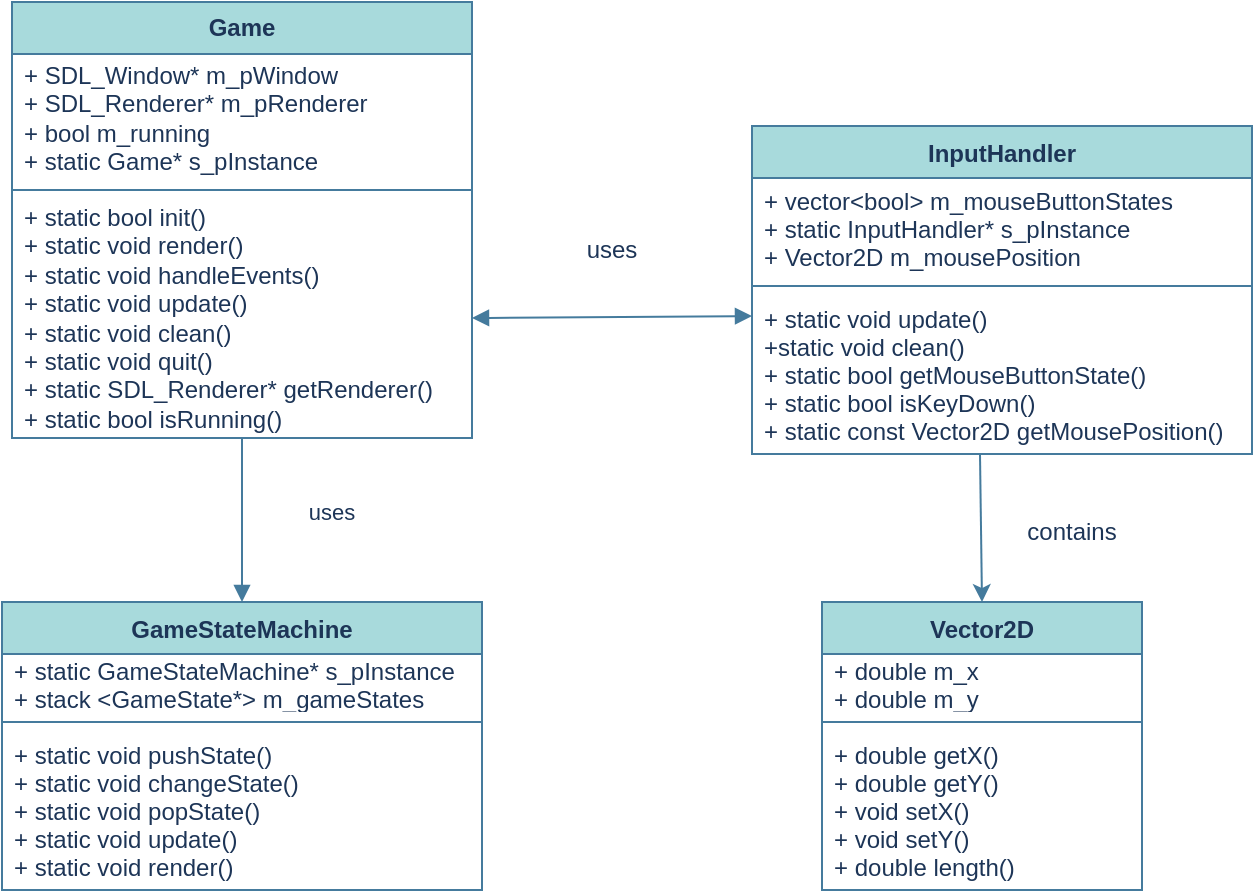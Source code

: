 <mxfile>
    <diagram id="kzSkmYJDmj3nojiU0u4o" name="Page-1">
        <mxGraphModel dx="857" dy="459" grid="1" gridSize="10" guides="1" tooltips="1" connect="1" arrows="1" fold="1" page="1" pageScale="1" pageWidth="1654" pageHeight="1169" background="#FFFFFF" math="0" shadow="0">
            <root>
                <mxCell id="0"/>
                <mxCell id="1" parent="0"/>
                <mxCell id="Ja4RdyoNQm9fj4kVBd8g-1" value="Game" style="swimlane;fontStyle=1;align=center;verticalAlign=middle;childLayout=stackLayout;horizontal=1;startSize=26;horizontalStack=0;resizeParent=1;resizeParentMax=0;resizeLast=0;collapsible=1;marginBottom=0;whiteSpace=wrap;fillColor=#A8DADC;strokeColor=#457B9D;fontColor=#1D3557;" parent="1" vertex="1">
                    <mxGeometry x="210" y="130" width="230" height="218" as="geometry"/>
                </mxCell>
                <mxCell id="Ja4RdyoNQm9fj4kVBd8g-2" value="+ SDL_Window* m_pWindow&#10;+ SDL_Renderer* m_pRenderer&#10;+ bool m_running&#10;+ static Game* s_pInstance" style="text;strokeColor=none;fillColor=none;align=left;verticalAlign=middle;spacingLeft=4;spacingRight=4;overflow=hidden;rotatable=0;points=[[0,0.5],[1,0.5]];portConstraint=eastwest;whiteSpace=wrap;fontColor=#1D3557;" parent="Ja4RdyoNQm9fj4kVBd8g-1" vertex="1">
                    <mxGeometry y="26" width="230" height="64" as="geometry"/>
                </mxCell>
                <mxCell id="Ja4RdyoNQm9fj4kVBd8g-3" value="" style="line;strokeWidth=1;fillColor=none;align=left;verticalAlign=middle;spacingTop=-1;spacingLeft=3;spacingRight=3;rotatable=0;labelPosition=right;points=[];portConstraint=eastwest;whiteSpace=wrap;labelBackgroundColor=#F1FAEE;strokeColor=#457B9D;fontColor=#1D3557;" parent="Ja4RdyoNQm9fj4kVBd8g-1" vertex="1">
                    <mxGeometry y="90" width="230" height="8" as="geometry"/>
                </mxCell>
                <mxCell id="Ja4RdyoNQm9fj4kVBd8g-4" value="+ static bool init()&#10;+ static void render()&#10;+ static void handleEvents()&#10;+ static void update()&#10;+ static void clean()&#10;+ static void quit()&#10;+ static SDL_Renderer* getRenderer()&#10;+ static bool isRunning()" style="text;strokeColor=none;fillColor=none;align=left;verticalAlign=middle;spacingLeft=4;spacingRight=4;overflow=hidden;rotatable=0;points=[[0,0.5],[1,0.5]];portConstraint=eastwest;whiteSpace=wrap;fontColor=#1D3557;" parent="Ja4RdyoNQm9fj4kVBd8g-1" vertex="1">
                    <mxGeometry y="98" width="230" height="120" as="geometry"/>
                </mxCell>
                <mxCell id="ieMhluZSxVRTjWrlqm2N-1" value="InputHandler" style="swimlane;fontStyle=1;align=center;verticalAlign=middle;childLayout=stackLayout;horizontal=1;startSize=26;horizontalStack=0;resizeParent=1;resizeParentMax=0;resizeLast=0;collapsible=1;marginBottom=0;fillColor=#A8DADC;strokeColor=#457B9D;fontColor=#1D3557;" parent="1" vertex="1">
                    <mxGeometry x="580" y="192" width="250" height="164" as="geometry"/>
                </mxCell>
                <mxCell id="ieMhluZSxVRTjWrlqm2N-2" value="+ vector&lt;bool&gt; m_mouseButtonStates&#10;+ static InputHandler* s_pInstance&#10;+ Vector2D m_mousePosition" style="text;strokeColor=none;fillColor=none;align=left;verticalAlign=middle;spacingLeft=4;spacingRight=4;overflow=hidden;rotatable=0;points=[[0,0.5],[1,0.5]];portConstraint=eastwest;fontColor=#1D3557;" parent="ieMhluZSxVRTjWrlqm2N-1" vertex="1">
                    <mxGeometry y="26" width="250" height="50" as="geometry"/>
                </mxCell>
                <mxCell id="ieMhluZSxVRTjWrlqm2N-3" value="" style="line;strokeWidth=1;fillColor=none;align=left;verticalAlign=middle;spacingTop=-1;spacingLeft=3;spacingRight=3;rotatable=0;labelPosition=right;points=[];portConstraint=eastwest;labelBackgroundColor=#F1FAEE;strokeColor=#457B9D;fontColor=#1D3557;" parent="ieMhluZSxVRTjWrlqm2N-1" vertex="1">
                    <mxGeometry y="76" width="250" height="8" as="geometry"/>
                </mxCell>
                <mxCell id="ieMhluZSxVRTjWrlqm2N-4" value="+ static void update()&#10;+static void clean()&#10;+ static bool getMouseButtonState()&#10;+ static bool isKeyDown()&#10;+ static const Vector2D getMousePosition()" style="text;strokeColor=none;fillColor=none;align=left;verticalAlign=middle;spacingLeft=4;spacingRight=4;overflow=hidden;rotatable=0;points=[[0,0.5],[1,0.5]];portConstraint=eastwest;fontColor=#1D3557;" parent="ieMhluZSxVRTjWrlqm2N-1" vertex="1">
                    <mxGeometry y="84" width="250" height="80" as="geometry"/>
                </mxCell>
                <mxCell id="ieMhluZSxVRTjWrlqm2N-7" value="" style="endArrow=block;startArrow=block;endFill=1;startFill=1;html=1;rounded=0;entryX=0;entryY=0.138;entryDx=0;entryDy=0;entryPerimeter=0;labelBackgroundColor=#F1FAEE;strokeColor=#457B9D;fontColor=#1D3557;exitX=1;exitY=0.5;exitDx=0;exitDy=0;" parent="1" source="Ja4RdyoNQm9fj4kVBd8g-4" target="ieMhluZSxVRTjWrlqm2N-4" edge="1">
                    <mxGeometry width="160" relative="1" as="geometry">
                        <mxPoint x="440" y="270" as="sourcePoint"/>
                        <mxPoint x="600" y="270" as="targetPoint"/>
                    </mxGeometry>
                </mxCell>
                <mxCell id="ieMhluZSxVRTjWrlqm2N-9" value="uses" style="text;html=1;strokeColor=none;fillColor=none;align=center;verticalAlign=middle;whiteSpace=wrap;rounded=0;fontColor=#1D3557;" parent="1" vertex="1">
                    <mxGeometry x="480" y="239" width="60" height="30" as="geometry"/>
                </mxCell>
                <mxCell id="ieMhluZSxVRTjWrlqm2N-10" value="Vector2D" style="swimlane;fontStyle=1;align=center;verticalAlign=top;childLayout=stackLayout;horizontal=1;startSize=26;horizontalStack=0;resizeParent=1;resizeParentMax=0;resizeLast=0;collapsible=1;marginBottom=0;fillColor=#A8DADC;strokeColor=#457B9D;fontColor=#1D3557;" parent="1" vertex="1">
                    <mxGeometry x="615" y="430" width="160" height="144" as="geometry"/>
                </mxCell>
                <mxCell id="ieMhluZSxVRTjWrlqm2N-11" value="+ double m_x&#10;+ double m_y" style="text;strokeColor=none;fillColor=none;align=left;verticalAlign=middle;spacingLeft=4;spacingRight=4;overflow=hidden;rotatable=0;points=[[0,0.5],[1,0.5]];portConstraint=eastwest;fontColor=#1D3557;" parent="ieMhluZSxVRTjWrlqm2N-10" vertex="1">
                    <mxGeometry y="26" width="160" height="30" as="geometry"/>
                </mxCell>
                <mxCell id="ieMhluZSxVRTjWrlqm2N-12" value="" style="line;strokeWidth=1;fillColor=none;align=left;verticalAlign=middle;spacingTop=-1;spacingLeft=3;spacingRight=3;rotatable=0;labelPosition=right;points=[];portConstraint=eastwest;labelBackgroundColor=#F1FAEE;strokeColor=#457B9D;fontColor=#1D3557;" parent="ieMhluZSxVRTjWrlqm2N-10" vertex="1">
                    <mxGeometry y="56" width="160" height="8" as="geometry"/>
                </mxCell>
                <mxCell id="ieMhluZSxVRTjWrlqm2N-13" value="+ double getX()&#10;+ double getY()&#10;+ void setX()&#10;+ void setY()&#10;+ double length()" style="text;strokeColor=none;fillColor=none;align=left;verticalAlign=middle;spacingLeft=4;spacingRight=4;overflow=hidden;rotatable=0;points=[[0,0.5],[1,0.5]];portConstraint=eastwest;fontColor=#1D3557;" parent="ieMhluZSxVRTjWrlqm2N-10" vertex="1">
                    <mxGeometry y="64" width="160" height="80" as="geometry"/>
                </mxCell>
                <mxCell id="ieMhluZSxVRTjWrlqm2N-17" value="" style="endArrow=classic;html=1;rounded=0;entryX=0.5;entryY=0;entryDx=0;entryDy=0;labelBackgroundColor=#F1FAEE;strokeColor=#457B9D;fontColor=#1D3557;exitX=0.456;exitY=1;exitDx=0;exitDy=0;exitPerimeter=0;" parent="1" source="ieMhluZSxVRTjWrlqm2N-4" target="ieMhluZSxVRTjWrlqm2N-10" edge="1">
                    <mxGeometry width="50" height="50" relative="1" as="geometry">
                        <mxPoint x="695" y="360" as="sourcePoint"/>
                        <mxPoint x="520" y="360" as="targetPoint"/>
                    </mxGeometry>
                </mxCell>
                <mxCell id="ieMhluZSxVRTjWrlqm2N-18" value="contains" style="text;html=1;strokeColor=none;fillColor=none;align=center;verticalAlign=middle;whiteSpace=wrap;rounded=0;fontColor=#1D3557;" parent="1" vertex="1">
                    <mxGeometry x="710" y="380" width="60" height="30" as="geometry"/>
                </mxCell>
                <mxCell id="2" value="GameStateMachine" style="swimlane;fontStyle=1;align=center;verticalAlign=middle;childLayout=stackLayout;horizontal=1;startSize=26;horizontalStack=0;resizeParent=1;resizeParentMax=0;resizeLast=0;collapsible=1;marginBottom=0;fillColor=#A8DADC;strokeColor=#457B9D;fontColor=#1D3557;" vertex="1" parent="1">
                    <mxGeometry x="205" y="430" width="240" height="144" as="geometry"/>
                </mxCell>
                <mxCell id="3" value="+ static GameStateMachine* s_pInstance&#10;+ stack &lt;GameState*&gt; m_gameStates" style="text;strokeColor=none;fillColor=none;align=left;verticalAlign=middle;spacingLeft=4;spacingRight=4;overflow=hidden;rotatable=0;points=[[0,0.5],[1,0.5]];portConstraint=eastwest;fontColor=#1D3557;" vertex="1" parent="2">
                    <mxGeometry y="26" width="240" height="30" as="geometry"/>
                </mxCell>
                <mxCell id="4" value="" style="line;strokeWidth=1;fillColor=none;align=left;verticalAlign=middle;spacingTop=-1;spacingLeft=3;spacingRight=3;rotatable=0;labelPosition=right;points=[];portConstraint=eastwest;strokeColor=#457B9D;fontColor=#1D3557;labelBackgroundColor=#F1FAEE;" vertex="1" parent="2">
                    <mxGeometry y="56" width="240" height="8" as="geometry"/>
                </mxCell>
                <mxCell id="5" value="+ static void pushState()&#10;+ static void changeState()&#10;+ static void popState()&#10;+ static void update()&#10;+ static void render()" style="text;strokeColor=none;fillColor=none;align=left;verticalAlign=middle;spacingLeft=4;spacingRight=4;overflow=hidden;rotatable=0;points=[[0,0.5],[1,0.5]];portConstraint=eastwest;fontColor=#1D3557;" vertex="1" parent="2">
                    <mxGeometry y="64" width="240" height="80" as="geometry"/>
                </mxCell>
                <mxCell id="6" value="" style="endArrow=block;endFill=1;html=1;align=left;verticalAlign=middle;fontFamily=Helvetica;fontSize=12;fontColor=#1D3557;fillColor=none;strokeColor=#457B9D;strokeWidth=1;labelBackgroundColor=#F1FAEE;spacingTop=-1;spacingLeft=3;spacingRight=3;entryX=0.5;entryY=0;entryDx=0;entryDy=0;" edge="1" parent="1" source="Ja4RdyoNQm9fj4kVBd8g-4" target="2">
                    <mxGeometry x="-1" relative="1" as="geometry">
                        <mxPoint x="140" y="370" as="sourcePoint"/>
                        <mxPoint x="280" y="430" as="targetPoint"/>
                    </mxGeometry>
                </mxCell>
                <mxCell id="8" value="uses" style="text;html=1;strokeColor=none;fillColor=none;align=center;verticalAlign=middle;whiteSpace=wrap;rounded=0;fontFamily=Helvetica;fontSize=11;fontColor=#1D3557;startSize=26;" vertex="1" parent="1">
                    <mxGeometry x="340" y="370" width="60" height="30" as="geometry"/>
                </mxCell>
            </root>
        </mxGraphModel>
    </diagram>
</mxfile>